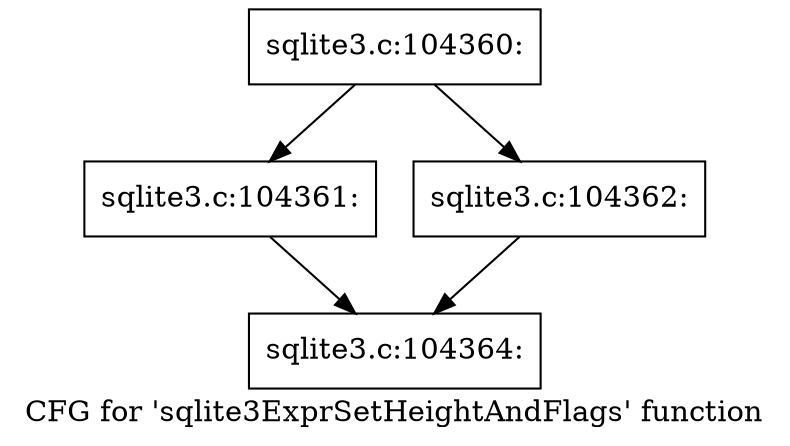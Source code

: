 digraph "CFG for 'sqlite3ExprSetHeightAndFlags' function" {
	label="CFG for 'sqlite3ExprSetHeightAndFlags' function";

	Node0x55c0fa0e93e0 [shape=record,label="{sqlite3.c:104360:}"];
	Node0x55c0fa0e93e0 -> Node0x55c0fa0eae40;
	Node0x55c0fa0e93e0 -> Node0x55c0fa0eb600;
	Node0x55c0fa0eae40 [shape=record,label="{sqlite3.c:104361:}"];
	Node0x55c0fa0eae40 -> Node0x55c0fa0e9560;
	Node0x55c0fa0eb600 [shape=record,label="{sqlite3.c:104362:}"];
	Node0x55c0fa0eb600 -> Node0x55c0fa0e9560;
	Node0x55c0fa0e9560 [shape=record,label="{sqlite3.c:104364:}"];
}
